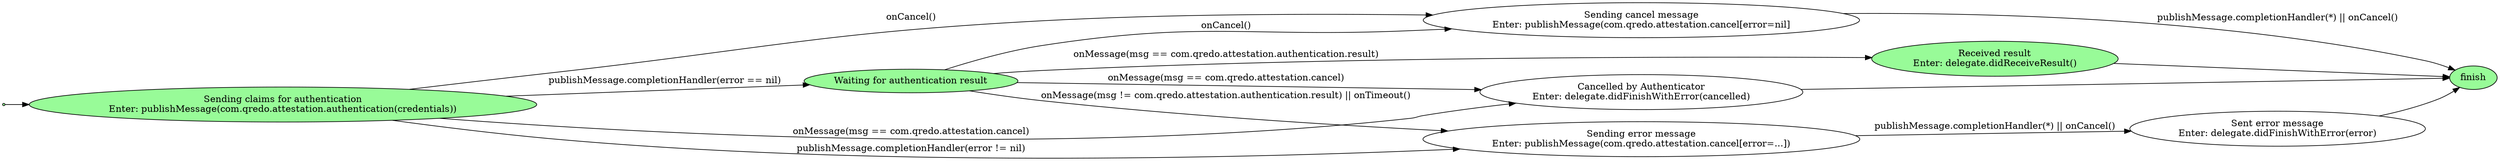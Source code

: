 digraph Authentication {
	rankdir = "LR";

	subgraph success {
		node [style=filled fillcolor=palegreen]
		start; finish; sendingClaims receivedResult waitingForResult
	}

	start -> sendingClaims;

	sendingClaims -> waitingForResult [label = "publishMessage.completionHandler(error == nil)"]
	sendingClaims -> cancelledByOtherSide [label = "onMessage(msg == com.qredo.attestation.cancel)"]
	sendingClaims -> error [label = "publishMessage.completionHandler(error != nil)"]
	sendingClaims -> cancel [label = "onCancel()"]

	waitingForResult -> receivedResult [label = "onMessage(msg == com.qredo.attestation.authentication.result)"]
	waitingForResult -> cancel [label = "onCancel()"]
	waitingForResult -> cancelledByOtherSide [label = "onMessage(msg == com.qredo.attestation.cancel)"]
	waitingForResult -> error [label = "onMessage(msg != com.qredo.attestation.authentication.result) || onTimeout()"]

	receivedResult -> finish
	cancelledByOtherSide -> finish
	cancel -> finish [label = "publishMessage.completionHandler(*) || onCancel()"]
	error -> sentErrorMessage [label = "publishMessage.completionHandler(*) || onCancel()"]
	sentErrorMessage -> finish

	// States' labels
	start [shape = point]
	receivedResult [label = "Received result\nEnter: delegate.didReceiveResult()"]
	cancelledByOtherSide [label = "Cancelled by Authenticator\nEnter: delegate.didFinishWithError(cancelled)"]
	sendingClaims [label = "Sending claims for authentication\nEnter: publishMessage(com.qredo.attestation.authentication(credentials))"]
	waitingForResult [label = "Waiting for authentication result"]
	finish 
	sentErrorMessage [label = "Sent error message\nEnter: delegate.didFinishWithError(error)"]
	error [label = "Sending error message\nEnter: publishMessage(com.qredo.attestation.cancel[error=...])"]
	cancel [label = "Sending cancel message\nEnter: publishMessage(com.qredo.attestation.cancel[error=nil]"]
}
